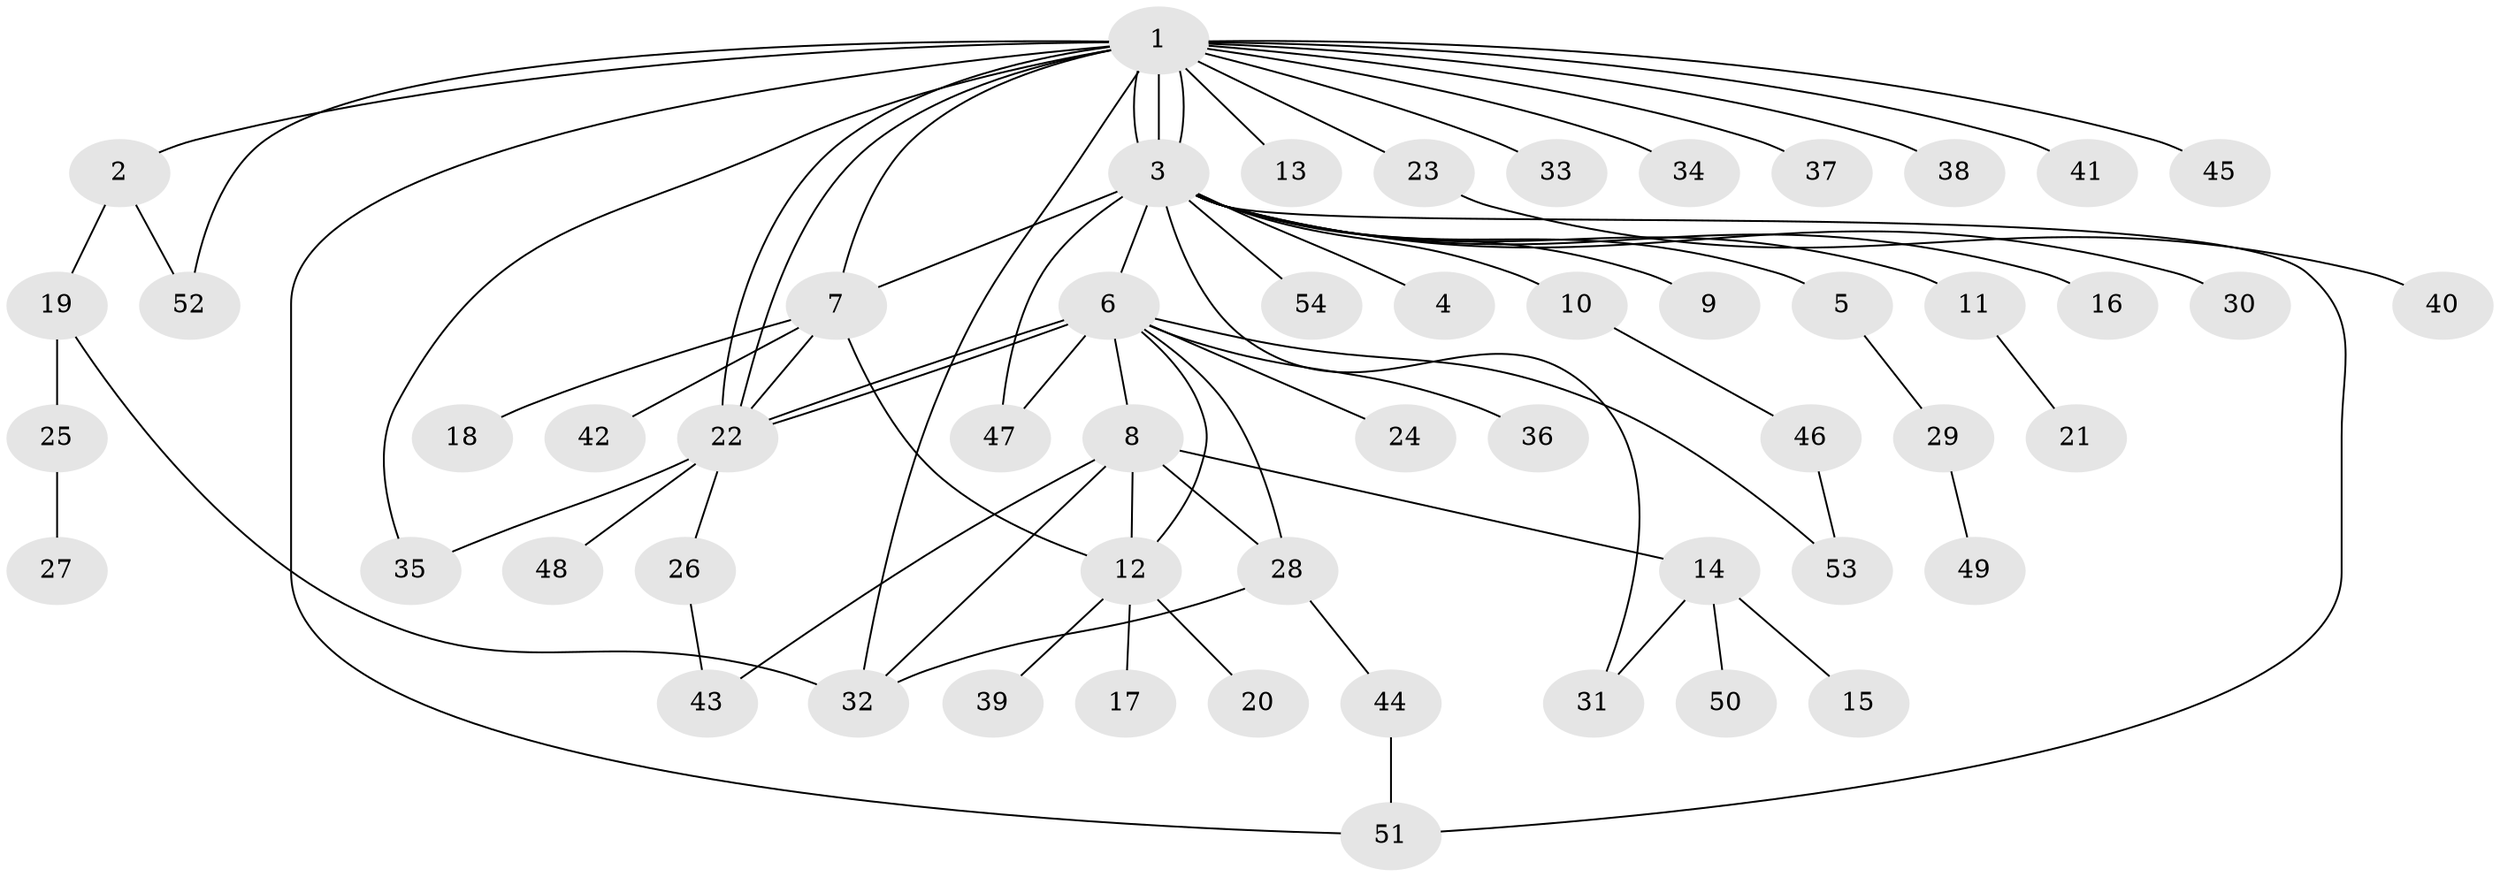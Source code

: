 // Generated by graph-tools (version 1.1) at 2025/26/03/09/25 03:26:09]
// undirected, 54 vertices, 74 edges
graph export_dot {
graph [start="1"]
  node [color=gray90,style=filled];
  1;
  2;
  3;
  4;
  5;
  6;
  7;
  8;
  9;
  10;
  11;
  12;
  13;
  14;
  15;
  16;
  17;
  18;
  19;
  20;
  21;
  22;
  23;
  24;
  25;
  26;
  27;
  28;
  29;
  30;
  31;
  32;
  33;
  34;
  35;
  36;
  37;
  38;
  39;
  40;
  41;
  42;
  43;
  44;
  45;
  46;
  47;
  48;
  49;
  50;
  51;
  52;
  53;
  54;
  1 -- 2;
  1 -- 3;
  1 -- 3;
  1 -- 3;
  1 -- 7;
  1 -- 13;
  1 -- 22;
  1 -- 22;
  1 -- 23;
  1 -- 32;
  1 -- 33;
  1 -- 34;
  1 -- 35;
  1 -- 37;
  1 -- 38;
  1 -- 41;
  1 -- 45;
  1 -- 51;
  1 -- 52;
  2 -- 19;
  2 -- 52;
  3 -- 4;
  3 -- 5;
  3 -- 6;
  3 -- 7;
  3 -- 9;
  3 -- 10;
  3 -- 11;
  3 -- 16;
  3 -- 30;
  3 -- 31;
  3 -- 47;
  3 -- 51;
  3 -- 54;
  5 -- 29;
  6 -- 8;
  6 -- 12;
  6 -- 22;
  6 -- 22;
  6 -- 24;
  6 -- 28;
  6 -- 36;
  6 -- 47;
  6 -- 53;
  7 -- 12;
  7 -- 18;
  7 -- 22;
  7 -- 42;
  8 -- 12;
  8 -- 14;
  8 -- 28;
  8 -- 32;
  8 -- 43;
  10 -- 46;
  11 -- 21;
  12 -- 17;
  12 -- 20;
  12 -- 39;
  14 -- 15;
  14 -- 31;
  14 -- 50;
  19 -- 25;
  19 -- 32;
  22 -- 26;
  22 -- 35;
  22 -- 48;
  23 -- 40;
  25 -- 27;
  26 -- 43;
  28 -- 32;
  28 -- 44;
  29 -- 49;
  44 -- 51;
  46 -- 53;
}
